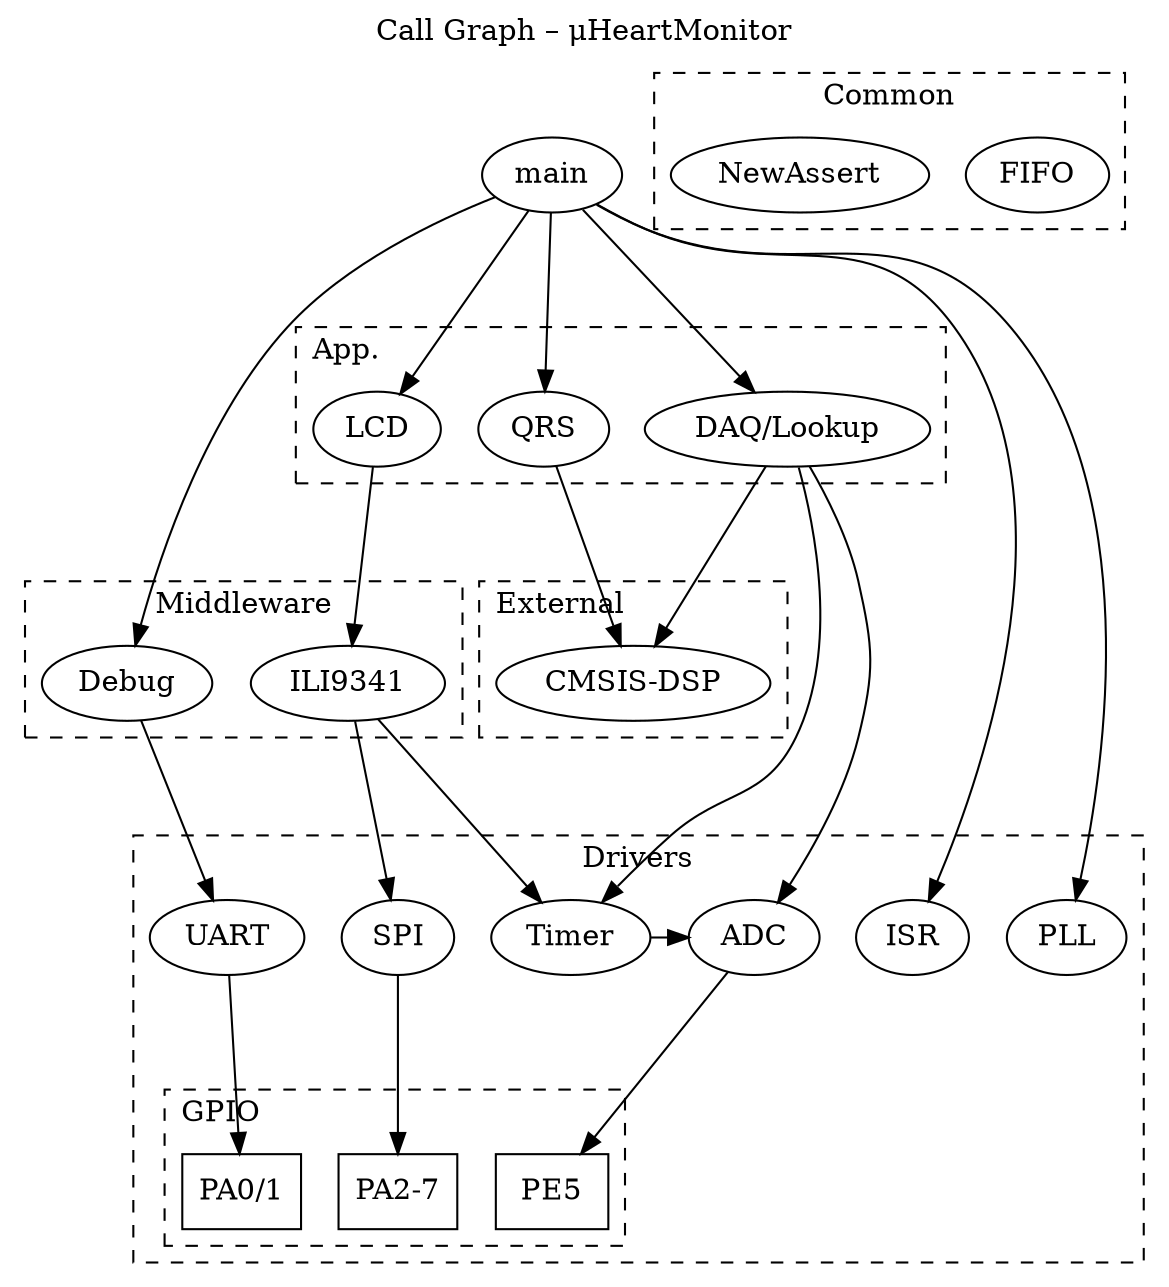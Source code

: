 digraph {
    labelloc="t";
    label="Call Graph – μHeartMonitor";
    newrank=true;
    ranksep=1.2;

    main;

    subgraph cluster_app {
        style="dashed";
        label="App.";
        labeljust="l";

        LCD;
        QRS;
        DAQ[label="DAQ/Lookup"];
    };

    subgraph cluster_ext {
        style="dashed";
        label="External";
        labeljust="l";

        CMSIS[label="CMSIS-DSP"];
    };

    subgraph cluster_middle {
        style="dashed";
        label="Middleware";
        labeljust="c";

        ILI9341;
        Debug;
    };

    

    subgraph cluster_common {
        style="dashed";
        label="Common";
        labeljust="c";

        FIFO;
        NewAssert;
    };

    subgraph cluster_driver {
        style="dashed";
        label="Drivers";
        labeljust="c";

        ISR;
        SPI;
        Timer;
        ADC;
        UART;
        PLL;

        subgraph cluster_gpio {
            style="dashed";
            label="GPIO";
            labeljust="l";

            PA01[label="PA0/1", shape=rect];
            PE5[shape=rect];
            PA27[label="PA2-7", shape=rect];
        };
    };

    main -> {LCD, QRS, DAQ, Debug, ISR, PLL};
    DAQ -> {ADC, Timer};
    LCD -> ILI9341 -> SPI;

    ILI9341 -> Timer;

    {DAQ, QRS} -> CMSIS;
    Debug -> UART;

    Timer -> ADC -> PE5;
    SPI -> PA27;
    UART -> PA01;

    {rank=source; main};
    {rank=same; LCD, QRS, DAQ};
    {rank=same; ILI9341, Debug};
    {rank=same; ISR, SPI, Timer, ADC, UART, PLL};
    {rank=same; PE5, PA27, PA01};
}
